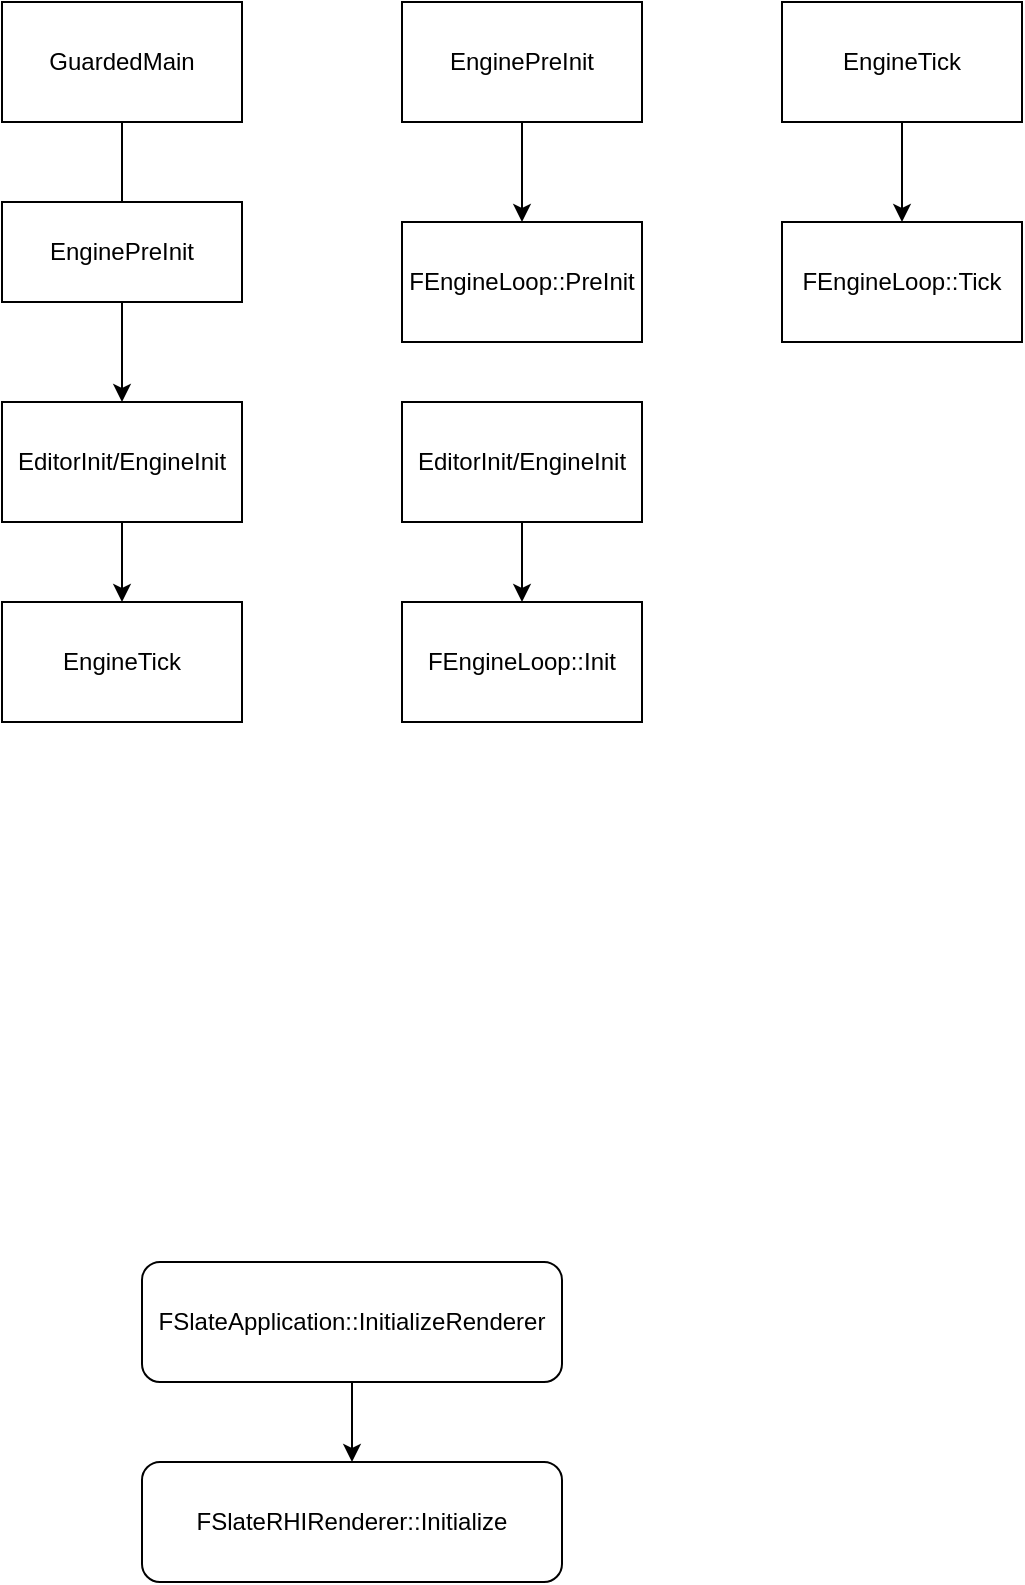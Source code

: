 <mxfile version="17.4.5" type="device"><diagram id="CvG2_oB4N6mkqWPIMNam" name="Page-1"><mxGraphModel dx="438" dy="337" grid="1" gridSize="10" guides="1" tooltips="1" connect="1" arrows="1" fold="1" page="1" pageScale="1" pageWidth="827" pageHeight="1169" math="0" shadow="0"><root><mxCell id="0"/><mxCell id="1" parent="0"/><mxCell id="cl_Oe8vVA0t4ZaHNA8wg-2" style="edgeStyle=orthogonalEdgeStyle;rounded=0;orthogonalLoop=1;jettySize=auto;html=1;" parent="1" source="cl_Oe8vVA0t4ZaHNA8wg-1" edge="1"><mxGeometry relative="1" as="geometry"><mxPoint x="200" y="240" as="targetPoint"/></mxGeometry></mxCell><mxCell id="cl_Oe8vVA0t4ZaHNA8wg-1" value="GuardedMain" style="rounded=0;whiteSpace=wrap;html=1;" parent="1" vertex="1"><mxGeometry x="140" y="90" width="120" height="60" as="geometry"/></mxCell><mxCell id="cl_Oe8vVA0t4ZaHNA8wg-5" style="edgeStyle=orthogonalEdgeStyle;rounded=0;orthogonalLoop=1;jettySize=auto;html=1;entryX=0.5;entryY=0;entryDx=0;entryDy=0;" parent="1" source="cl_Oe8vVA0t4ZaHNA8wg-3" target="cl_Oe8vVA0t4ZaHNA8wg-4" edge="1"><mxGeometry relative="1" as="geometry"/></mxCell><mxCell id="cl_Oe8vVA0t4ZaHNA8wg-3" value="EnginePreInit" style="rounded=0;whiteSpace=wrap;html=1;" parent="1" vertex="1"><mxGeometry x="140" y="190" width="120" height="50" as="geometry"/></mxCell><mxCell id="cl_Oe8vVA0t4ZaHNA8wg-8" style="edgeStyle=orthogonalEdgeStyle;rounded=0;orthogonalLoop=1;jettySize=auto;html=1;exitX=0.5;exitY=1;exitDx=0;exitDy=0;entryX=0.5;entryY=0;entryDx=0;entryDy=0;" parent="1" source="cl_Oe8vVA0t4ZaHNA8wg-4" target="cl_Oe8vVA0t4ZaHNA8wg-7" edge="1"><mxGeometry relative="1" as="geometry"/></mxCell><mxCell id="cl_Oe8vVA0t4ZaHNA8wg-4" value="EditorInit/EngineInit" style="rounded=0;whiteSpace=wrap;html=1;" parent="1" vertex="1"><mxGeometry x="140" y="290" width="120" height="60" as="geometry"/></mxCell><mxCell id="cl_Oe8vVA0t4ZaHNA8wg-7" value="EngineTick" style="rounded=0;whiteSpace=wrap;html=1;" parent="1" vertex="1"><mxGeometry x="140" y="390" width="120" height="60" as="geometry"/></mxCell><mxCell id="cl_Oe8vVA0t4ZaHNA8wg-10" style="edgeStyle=orthogonalEdgeStyle;rounded=0;orthogonalLoop=1;jettySize=auto;html=1;" parent="1" source="cl_Oe8vVA0t4ZaHNA8wg-9" edge="1"><mxGeometry relative="1" as="geometry"><mxPoint x="400" y="200" as="targetPoint"/></mxGeometry></mxCell><mxCell id="cl_Oe8vVA0t4ZaHNA8wg-9" value="EnginePreInit" style="rounded=0;whiteSpace=wrap;html=1;" parent="1" vertex="1"><mxGeometry x="340" y="90" width="120" height="60" as="geometry"/></mxCell><mxCell id="cl_Oe8vVA0t4ZaHNA8wg-11" value="FEngineLoop::PreInit" style="rounded=0;whiteSpace=wrap;html=1;" parent="1" vertex="1"><mxGeometry x="340" y="200" width="120" height="60" as="geometry"/></mxCell><mxCell id="cl_Oe8vVA0t4ZaHNA8wg-14" style="edgeStyle=orthogonalEdgeStyle;rounded=0;orthogonalLoop=1;jettySize=auto;html=1;entryX=0.5;entryY=0;entryDx=0;entryDy=0;" parent="1" source="cl_Oe8vVA0t4ZaHNA8wg-12" target="cl_Oe8vVA0t4ZaHNA8wg-13" edge="1"><mxGeometry relative="1" as="geometry"/></mxCell><mxCell id="cl_Oe8vVA0t4ZaHNA8wg-12" value="EngineTick" style="rounded=0;whiteSpace=wrap;html=1;" parent="1" vertex="1"><mxGeometry x="530" y="90" width="120" height="60" as="geometry"/></mxCell><mxCell id="cl_Oe8vVA0t4ZaHNA8wg-13" value="FEngineLoop::Tick" style="rounded=0;whiteSpace=wrap;html=1;" parent="1" vertex="1"><mxGeometry x="530" y="200" width="120" height="60" as="geometry"/></mxCell><mxCell id="cl_Oe8vVA0t4ZaHNA8wg-16" style="edgeStyle=orthogonalEdgeStyle;rounded=0;orthogonalLoop=1;jettySize=auto;html=1;" parent="1" source="cl_Oe8vVA0t4ZaHNA8wg-15" edge="1"><mxGeometry relative="1" as="geometry"><mxPoint x="400" y="390" as="targetPoint"/></mxGeometry></mxCell><mxCell id="cl_Oe8vVA0t4ZaHNA8wg-15" value="EditorInit/EngineInit" style="rounded=0;whiteSpace=wrap;html=1;" parent="1" vertex="1"><mxGeometry x="340" y="290" width="120" height="60" as="geometry"/></mxCell><mxCell id="cl_Oe8vVA0t4ZaHNA8wg-17" value="FEngineLoop::Init" style="rounded=0;whiteSpace=wrap;html=1;" parent="1" vertex="1"><mxGeometry x="340" y="390" width="120" height="60" as="geometry"/></mxCell><mxCell id="M5KgRV80UEL-XkkGzTEZ-3" style="edgeStyle=orthogonalEdgeStyle;rounded=0;orthogonalLoop=1;jettySize=auto;html=1;" edge="1" parent="1" source="M5KgRV80UEL-XkkGzTEZ-1" target="M5KgRV80UEL-XkkGzTEZ-2"><mxGeometry relative="1" as="geometry"/></mxCell><mxCell id="M5KgRV80UEL-XkkGzTEZ-1" value="FSlateApplication::InitializeRenderer" style="rounded=1;whiteSpace=wrap;html=1;" vertex="1" parent="1"><mxGeometry x="210" y="720" width="210" height="60" as="geometry"/></mxCell><mxCell id="M5KgRV80UEL-XkkGzTEZ-2" value="FSlateRHIRenderer::Initialize" style="rounded=1;whiteSpace=wrap;html=1;" vertex="1" parent="1"><mxGeometry x="210" y="820" width="210" height="60" as="geometry"/></mxCell></root></mxGraphModel></diagram></mxfile>